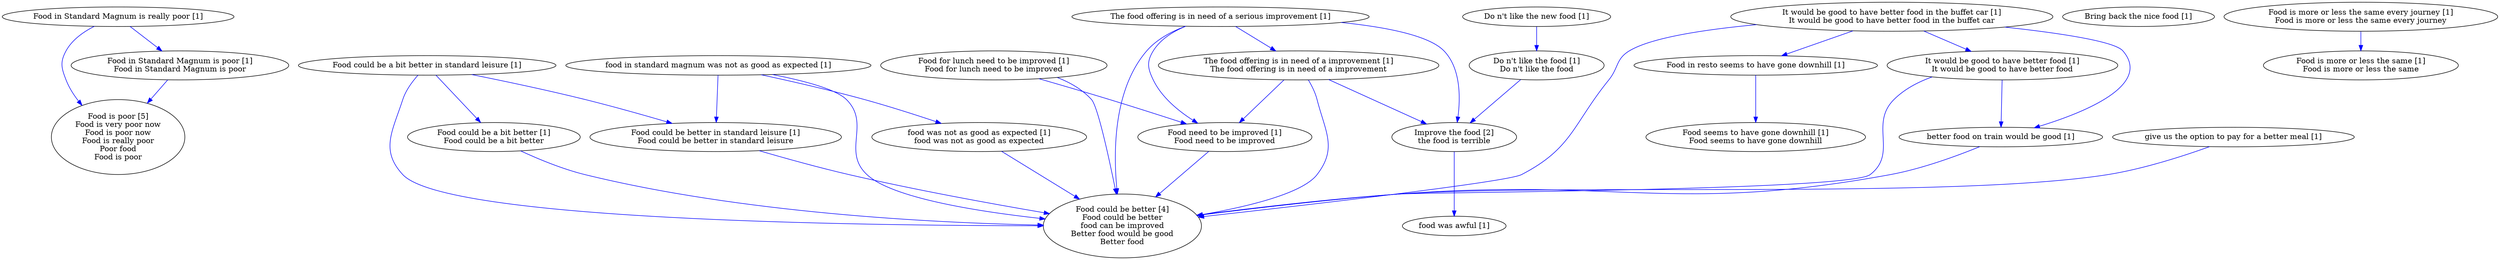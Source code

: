 digraph collapsedGraph {
"Food is poor [5]\nFood is very poor now\nFood is poor now\nFood is really poor\nPoor food\nFood is poor""Food could be better [4]\nFood could be better\nfood can be improved\nBetter food would be good\nBetter food""Improve the food [2]\nthe food is terrible""Bring back the nice food [1]""Do n't like the new food [1]""Do n't like the food [1]\nDo n't like the food""Food could be a bit better in standard leisure [1]""Food could be better in standard leisure [1]\nFood could be better in standard leisure""Food could be a bit better [1]\nFood could be a bit better""Food for lunch need to be improved [1]\nFood for lunch need to be improved""Food need to be improved [1]\nFood need to be improved""Food in Standard Magnum is really poor [1]""Food in Standard Magnum is poor [1]\nFood in Standard Magnum is poor""Food in resto seems to have gone downhill [1]""Food seems to have gone downhill [1]\nFood seems to have gone downhill""Food is more or less the same every journey [1]\nFood is more or less the same every journey""Food is more or less the same [1]\nFood is more or less the same""It would be good to have better food in the buffet car [1]\nIt would be good to have better food in the buffet car""It would be good to have better food [1]\nIt would be good to have better food""The food offering is in need of a serious improvement [1]""The food offering is in need of a improvement [1]\nThe food offering is in need of a improvement""better food on train would be good [1]""food in standard magnum was not as good as expected [1]""food was not as good as expected [1]\nfood was not as good as expected""food was awful [1]""give us the option to pay for a better meal [1]""Do n't like the new food [1]" -> "Do n't like the food [1]\nDo n't like the food" [color=blue]
"Food could be a bit better in standard leisure [1]" -> "Food could be better in standard leisure [1]\nFood could be better in standard leisure" [color=blue]
"Food could be a bit better in standard leisure [1]" -> "Food could be a bit better [1]\nFood could be a bit better" [color=blue]
"Food could be better in standard leisure [1]\nFood could be better in standard leisure" -> "Food could be better [4]\nFood could be better\nfood can be improved\nBetter food would be good\nBetter food" [color=blue]
"Food for lunch need to be improved [1]\nFood for lunch need to be improved" -> "Food need to be improved [1]\nFood need to be improved" [color=blue]
"Food in Standard Magnum is really poor [1]" -> "Food in Standard Magnum is poor [1]\nFood in Standard Magnum is poor" [color=blue]
"Food in resto seems to have gone downhill [1]" -> "Food seems to have gone downhill [1]\nFood seems to have gone downhill" [color=blue]
"Food is more or less the same every journey [1]\nFood is more or less the same every journey" -> "Food is more or less the same [1]\nFood is more or less the same" [color=blue]
"Food in Standard Magnum is really poor [1]" -> "Food is poor [5]\nFood is very poor now\nFood is poor now\nFood is really poor\nPoor food\nFood is poor" [color=blue]
"Food in Standard Magnum is poor [1]\nFood in Standard Magnum is poor" -> "Food is poor [5]\nFood is very poor now\nFood is poor now\nFood is really poor\nPoor food\nFood is poor" [color=blue]
"It would be good to have better food in the buffet car [1]\nIt would be good to have better food in the buffet car" -> "It would be good to have better food [1]\nIt would be good to have better food" [color=blue]
"It would be good to have better food in the buffet car [1]\nIt would be good to have better food in the buffet car" -> "Food in resto seems to have gone downhill [1]" [color=blue]
"The food offering is in need of a serious improvement [1]" -> "The food offering is in need of a improvement [1]\nThe food offering is in need of a improvement" [color=blue]
"The food offering is in need of a serious improvement [1]" -> "Food need to be improved [1]\nFood need to be improved" [color=blue]
"The food offering is in need of a improvement [1]\nThe food offering is in need of a improvement" -> "Food need to be improved [1]\nFood need to be improved" [color=blue]
"It would be good to have better food in the buffet car [1]\nIt would be good to have better food in the buffet car" -> "better food on train would be good [1]" [color=blue]
"It would be good to have better food [1]\nIt would be good to have better food" -> "better food on train would be good [1]" [color=blue]
"better food on train would be good [1]" -> "Food could be better [4]\nFood could be better\nfood can be improved\nBetter food would be good\nBetter food" [color=blue]
"Food could be a bit better in standard leisure [1]" -> "Food could be better [4]\nFood could be better\nfood can be improved\nBetter food would be good\nBetter food" [color=blue]
"Food could be a bit better [1]\nFood could be a bit better" -> "Food could be better [4]\nFood could be better\nfood can be improved\nBetter food would be good\nBetter food" [color=blue]
"Food for lunch need to be improved [1]\nFood for lunch need to be improved" -> "Food could be better [4]\nFood could be better\nfood can be improved\nBetter food would be good\nBetter food" [color=blue]
"Food need to be improved [1]\nFood need to be improved" -> "Food could be better [4]\nFood could be better\nfood can be improved\nBetter food would be good\nBetter food" [color=blue]
"It would be good to have better food in the buffet car [1]\nIt would be good to have better food in the buffet car" -> "Food could be better [4]\nFood could be better\nfood can be improved\nBetter food would be good\nBetter food" [color=blue]
"It would be good to have better food [1]\nIt would be good to have better food" -> "Food could be better [4]\nFood could be better\nfood can be improved\nBetter food would be good\nBetter food" [color=blue]
"The food offering is in need of a serious improvement [1]" -> "Food could be better [4]\nFood could be better\nfood can be improved\nBetter food would be good\nBetter food" [color=blue]
"The food offering is in need of a improvement [1]\nThe food offering is in need of a improvement" -> "Food could be better [4]\nFood could be better\nfood can be improved\nBetter food would be good\nBetter food" [color=blue]
"food in standard magnum was not as good as expected [1]" -> "food was not as good as expected [1]\nfood was not as good as expected" [color=blue]
"food in standard magnum was not as good as expected [1]" -> "Food could be better in standard leisure [1]\nFood could be better in standard leisure" [color=blue]
"food in standard magnum was not as good as expected [1]" -> "Food could be better [4]\nFood could be better\nfood can be improved\nBetter food would be good\nBetter food" [color=blue]
"food was not as good as expected [1]\nfood was not as good as expected" -> "Food could be better [4]\nFood could be better\nfood can be improved\nBetter food would be good\nBetter food" [color=blue]
"give us the option to pay for a better meal [1]" -> "Food could be better [4]\nFood could be better\nfood can be improved\nBetter food would be good\nBetter food" [color=blue]
"Do n't like the food [1]\nDo n't like the food" -> "Improve the food [2]\nthe food is terrible" [color=blue]
"The food offering is in need of a serious improvement [1]" -> "Improve the food [2]\nthe food is terrible" [color=blue]
"The food offering is in need of a improvement [1]\nThe food offering is in need of a improvement" -> "Improve the food [2]\nthe food is terrible" [color=blue]
"Improve the food [2]\nthe food is terrible" -> "food was awful [1]" [color=blue]
}